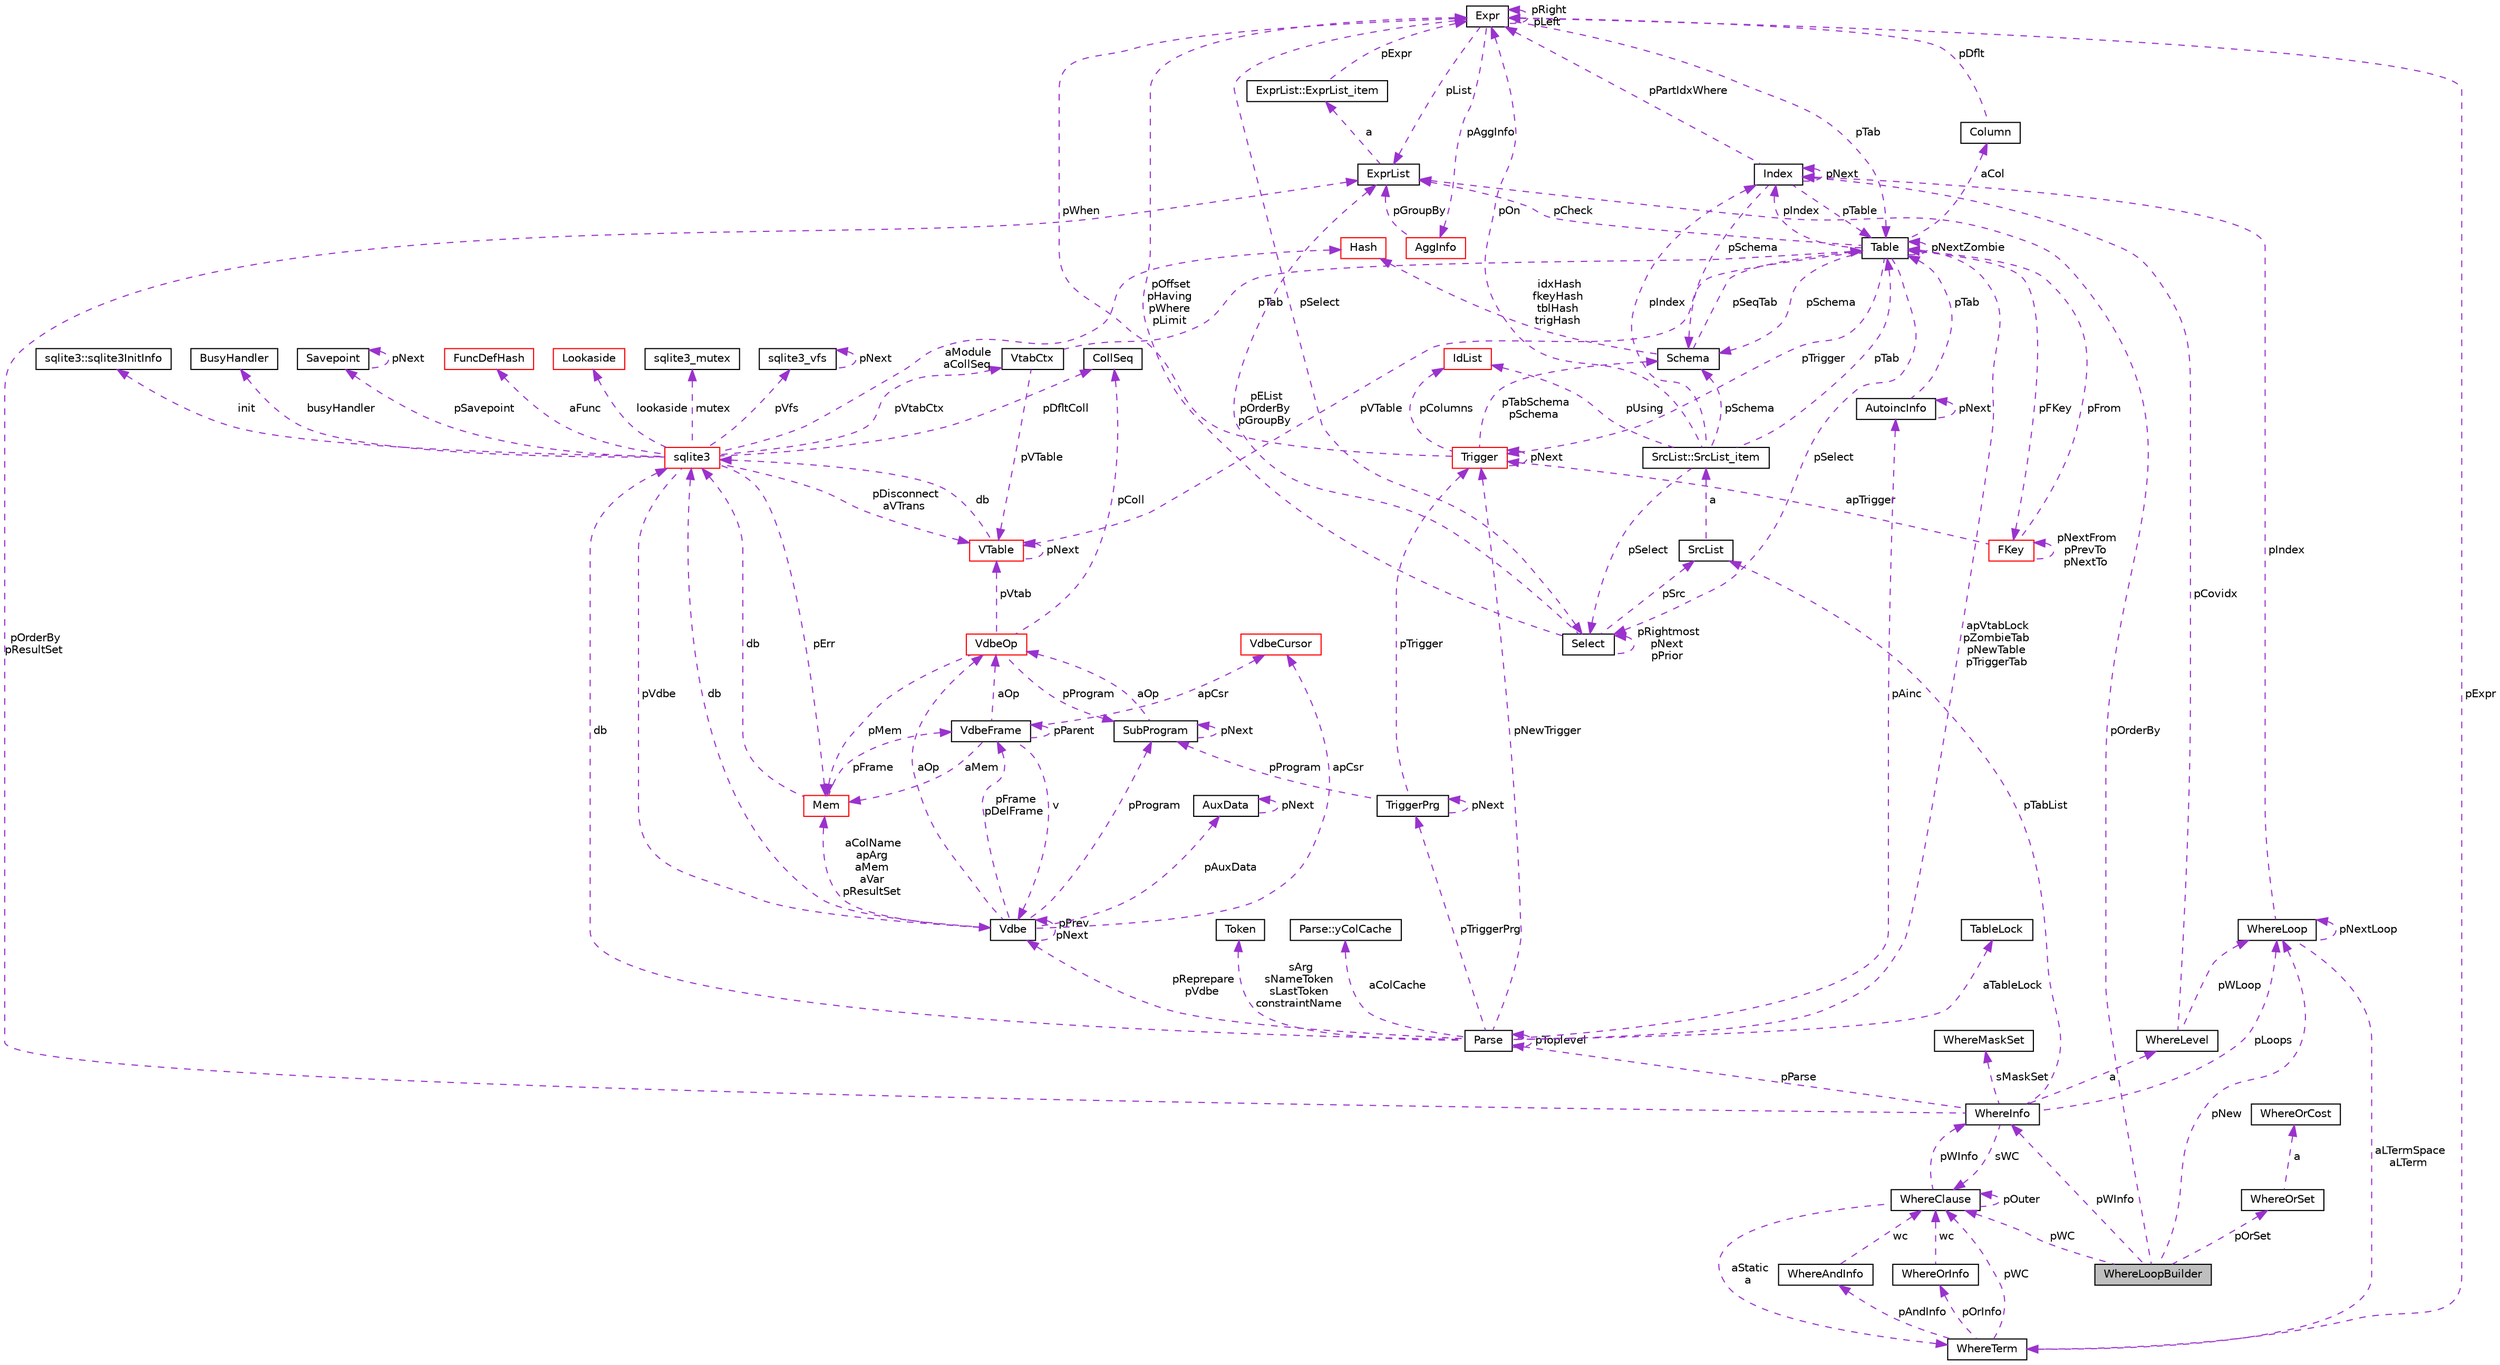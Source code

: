 digraph G
{
 // INTERACTIVE_SVG=YES
  edge [fontname="Helvetica",fontsize="10",labelfontname="Helvetica",labelfontsize="10"];
  node [fontname="Helvetica",fontsize="10",shape=record];
  Node1 [label="WhereLoopBuilder",height=0.2,width=0.4,color="black", fillcolor="grey75", style="filled" fontcolor="black"];
  Node2 -> Node1 [dir="back",color="darkorchid3",fontsize="10",style="dashed",label=" pOrSet" ,fontname="Helvetica"];
  Node2 [label="WhereOrSet",height=0.2,width=0.4,color="black", fillcolor="white", style="filled",URL="$d9/d92/struct_where_or_set.html"];
  Node3 -> Node2 [dir="back",color="darkorchid3",fontsize="10",style="dashed",label=" a" ,fontname="Helvetica"];
  Node3 [label="WhereOrCost",height=0.2,width=0.4,color="black", fillcolor="white", style="filled",URL="$df/d0e/struct_where_or_cost.html"];
  Node4 -> Node1 [dir="back",color="darkorchid3",fontsize="10",style="dashed",label=" pNew" ,fontname="Helvetica"];
  Node4 [label="WhereLoop",height=0.2,width=0.4,color="black", fillcolor="white", style="filled",URL="$df/d37/struct_where_loop.html"];
  Node4 -> Node4 [dir="back",color="darkorchid3",fontsize="10",style="dashed",label=" pNextLoop" ,fontname="Helvetica"];
  Node5 -> Node4 [dir="back",color="darkorchid3",fontsize="10",style="dashed",label=" aLTermSpace\naLTerm" ,fontname="Helvetica"];
  Node5 [label="WhereTerm",height=0.2,width=0.4,color="black", fillcolor="white", style="filled",URL="$df/d12/struct_where_term.html"];
  Node6 -> Node5 [dir="back",color="darkorchid3",fontsize="10",style="dashed",label=" pAndInfo" ,fontname="Helvetica"];
  Node6 [label="WhereAndInfo",height=0.2,width=0.4,color="black", fillcolor="white", style="filled",URL="$df/dcf/struct_where_and_info.html"];
  Node7 -> Node6 [dir="back",color="darkorchid3",fontsize="10",style="dashed",label=" wc" ,fontname="Helvetica"];
  Node7 [label="WhereClause",height=0.2,width=0.4,color="black", fillcolor="white", style="filled",URL="$d2/d4d/struct_where_clause.html"];
  Node5 -> Node7 [dir="back",color="darkorchid3",fontsize="10",style="dashed",label=" aStatic\na" ,fontname="Helvetica"];
  Node8 -> Node7 [dir="back",color="darkorchid3",fontsize="10",style="dashed",label=" pWInfo" ,fontname="Helvetica"];
  Node8 [label="WhereInfo",height=0.2,width=0.4,color="black", fillcolor="white", style="filled",URL="$d3/d7f/struct_where_info.html"];
  Node4 -> Node8 [dir="back",color="darkorchid3",fontsize="10",style="dashed",label=" pLoops" ,fontname="Helvetica"];
  Node7 -> Node8 [dir="back",color="darkorchid3",fontsize="10",style="dashed",label=" sWC" ,fontname="Helvetica"];
  Node9 -> Node8 [dir="back",color="darkorchid3",fontsize="10",style="dashed",label=" a" ,fontname="Helvetica"];
  Node9 [label="WhereLevel",height=0.2,width=0.4,color="black", fillcolor="white", style="filled",URL="$d6/d3a/struct_where_level.html"];
  Node4 -> Node9 [dir="back",color="darkorchid3",fontsize="10",style="dashed",label=" pWLoop" ,fontname="Helvetica"];
  Node10 -> Node9 [dir="back",color="darkorchid3",fontsize="10",style="dashed",label=" pCovidx" ,fontname="Helvetica"];
  Node10 [label="Index",height=0.2,width=0.4,color="black", fillcolor="white", style="filled",URL="$dc/d6f/struct_index.html"];
  Node11 -> Node10 [dir="back",color="darkorchid3",fontsize="10",style="dashed",label=" pSchema" ,fontname="Helvetica"];
  Node11 [label="Schema",height=0.2,width=0.4,color="black", fillcolor="white", style="filled",URL="$df/d15/struct_schema.html"];
  Node12 -> Node11 [dir="back",color="darkorchid3",fontsize="10",style="dashed",label=" pSeqTab" ,fontname="Helvetica"];
  Node12 [label="Table",height=0.2,width=0.4,color="black", fillcolor="white", style="filled",URL="$d5/d0d/struct_table.html"];
  Node11 -> Node12 [dir="back",color="darkorchid3",fontsize="10",style="dashed",label=" pSchema" ,fontname="Helvetica"];
  Node13 -> Node12 [dir="back",color="darkorchid3",fontsize="10",style="dashed",label=" aCol" ,fontname="Helvetica"];
  Node13 [label="Column",height=0.2,width=0.4,color="black", fillcolor="white", style="filled",URL="$d0/d14/struct_column.html"];
  Node14 -> Node13 [dir="back",color="darkorchid3",fontsize="10",style="dashed",label=" pDflt" ,fontname="Helvetica"];
  Node14 [label="Expr",height=0.2,width=0.4,color="black", fillcolor="white", style="filled",URL="$d1/dbc/struct_expr.html"];
  Node15 -> Node14 [dir="back",color="darkorchid3",fontsize="10",style="dashed",label=" pAggInfo" ,fontname="Helvetica"];
  Node15 [label="AggInfo",height=0.2,width=0.4,color="red", fillcolor="white", style="filled",URL="$d6/d85/struct_agg_info.html"];
  Node16 -> Node15 [dir="back",color="darkorchid3",fontsize="10",style="dashed",label=" pGroupBy" ,fontname="Helvetica"];
  Node16 [label="ExprList",height=0.2,width=0.4,color="black", fillcolor="white", style="filled",URL="$de/d20/struct_expr_list.html"];
  Node17 -> Node16 [dir="back",color="darkorchid3",fontsize="10",style="dashed",label=" a" ,fontname="Helvetica"];
  Node17 [label="ExprList::ExprList_item",height=0.2,width=0.4,color="black", fillcolor="white", style="filled",URL="$d8/d73/struct_expr_list_1_1_expr_list__item.html"];
  Node14 -> Node17 [dir="back",color="darkorchid3",fontsize="10",style="dashed",label=" pExpr" ,fontname="Helvetica"];
  Node14 -> Node14 [dir="back",color="darkorchid3",fontsize="10",style="dashed",label=" pRight\npLeft" ,fontname="Helvetica"];
  Node12 -> Node14 [dir="back",color="darkorchid3",fontsize="10",style="dashed",label=" pTab" ,fontname="Helvetica"];
  Node18 -> Node14 [dir="back",color="darkorchid3",fontsize="10",style="dashed",label=" pSelect" ,fontname="Helvetica"];
  Node18 [label="Select",height=0.2,width=0.4,color="black", fillcolor="white", style="filled",URL="$d2/d1c/struct_select.html"];
  Node14 -> Node18 [dir="back",color="darkorchid3",fontsize="10",style="dashed",label=" pOffset\npHaving\npWhere\npLimit" ,fontname="Helvetica"];
  Node18 -> Node18 [dir="back",color="darkorchid3",fontsize="10",style="dashed",label=" pRightmost\npNext\npPrior" ,fontname="Helvetica"];
  Node19 -> Node18 [dir="back",color="darkorchid3",fontsize="10",style="dashed",label=" pSrc" ,fontname="Helvetica"];
  Node19 [label="SrcList",height=0.2,width=0.4,color="black", fillcolor="white", style="filled",URL="$dc/dc1/struct_src_list.html"];
  Node20 -> Node19 [dir="back",color="darkorchid3",fontsize="10",style="dashed",label=" a" ,fontname="Helvetica"];
  Node20 [label="SrcList::SrcList_item",height=0.2,width=0.4,color="black", fillcolor="white", style="filled",URL="$d4/dc2/struct_src_list_1_1_src_list__item.html"];
  Node11 -> Node20 [dir="back",color="darkorchid3",fontsize="10",style="dashed",label=" pSchema" ,fontname="Helvetica"];
  Node14 -> Node20 [dir="back",color="darkorchid3",fontsize="10",style="dashed",label=" pOn" ,fontname="Helvetica"];
  Node21 -> Node20 [dir="back",color="darkorchid3",fontsize="10",style="dashed",label=" pUsing" ,fontname="Helvetica"];
  Node21 [label="IdList",height=0.2,width=0.4,color="red", fillcolor="white", style="filled",URL="$d6/d05/struct_id_list.html"];
  Node12 -> Node20 [dir="back",color="darkorchid3",fontsize="10",style="dashed",label=" pTab" ,fontname="Helvetica"];
  Node18 -> Node20 [dir="back",color="darkorchid3",fontsize="10",style="dashed",label=" pSelect" ,fontname="Helvetica"];
  Node10 -> Node20 [dir="back",color="darkorchid3",fontsize="10",style="dashed",label=" pIndex" ,fontname="Helvetica"];
  Node16 -> Node18 [dir="back",color="darkorchid3",fontsize="10",style="dashed",label=" pEList\npOrderBy\npGroupBy" ,fontname="Helvetica"];
  Node16 -> Node14 [dir="back",color="darkorchid3",fontsize="10",style="dashed",label=" pList" ,fontname="Helvetica"];
  Node22 -> Node12 [dir="back",color="darkorchid3",fontsize="10",style="dashed",label=" pFKey" ,fontname="Helvetica"];
  Node22 [label="FKey",height=0.2,width=0.4,color="red", fillcolor="white", style="filled",URL="$d0/dbd/struct_f_key.html"];
  Node22 -> Node22 [dir="back",color="darkorchid3",fontsize="10",style="dashed",label=" pNextFrom\npPrevTo\npNextTo" ,fontname="Helvetica"];
  Node12 -> Node22 [dir="back",color="darkorchid3",fontsize="10",style="dashed",label=" pFrom" ,fontname="Helvetica"];
  Node23 -> Node22 [dir="back",color="darkorchid3",fontsize="10",style="dashed",label=" apTrigger" ,fontname="Helvetica"];
  Node23 [label="Trigger",height=0.2,width=0.4,color="red", fillcolor="white", style="filled",URL="$d1/dd9/struct_trigger.html"];
  Node11 -> Node23 [dir="back",color="darkorchid3",fontsize="10",style="dashed",label=" pTabSchema\npSchema" ,fontname="Helvetica"];
  Node14 -> Node23 [dir="back",color="darkorchid3",fontsize="10",style="dashed",label=" pWhen" ,fontname="Helvetica"];
  Node21 -> Node23 [dir="back",color="darkorchid3",fontsize="10",style="dashed",label=" pColumns" ,fontname="Helvetica"];
  Node23 -> Node23 [dir="back",color="darkorchid3",fontsize="10",style="dashed",label=" pNext" ,fontname="Helvetica"];
  Node24 -> Node12 [dir="back",color="darkorchid3",fontsize="10",style="dashed",label=" pVTable" ,fontname="Helvetica"];
  Node24 [label="VTable",height=0.2,width=0.4,color="red", fillcolor="white", style="filled",URL="$db/d7e/struct_v_table.html"];
  Node25 -> Node24 [dir="back",color="darkorchid3",fontsize="10",style="dashed",label=" db" ,fontname="Helvetica"];
  Node25 [label="sqlite3",height=0.2,width=0.4,color="red", fillcolor="white", style="filled",URL="$d9/dcd/structsqlite3.html"];
  Node26 -> Node25 [dir="back",color="darkorchid3",fontsize="10",style="dashed",label=" pErr" ,fontname="Helvetica"];
  Node26 [label="Mem",height=0.2,width=0.4,color="red", fillcolor="white", style="filled",URL="$df/d48/struct_mem.html"];
  Node25 -> Node26 [dir="back",color="darkorchid3",fontsize="10",style="dashed",label=" db" ,fontname="Helvetica"];
  Node27 -> Node26 [dir="back",color="darkorchid3",fontsize="10",style="dashed",label=" pFrame" ,fontname="Helvetica"];
  Node27 [label="VdbeFrame",height=0.2,width=0.4,color="black", fillcolor="white", style="filled",URL="$de/d74/struct_vdbe_frame.html"];
  Node26 -> Node27 [dir="back",color="darkorchid3",fontsize="10",style="dashed",label=" aMem" ,fontname="Helvetica"];
  Node28 -> Node27 [dir="back",color="darkorchid3",fontsize="10",style="dashed",label=" v" ,fontname="Helvetica"];
  Node28 [label="Vdbe",height=0.2,width=0.4,color="black", fillcolor="white", style="filled",URL="$db/df8/struct_vdbe.html"];
  Node28 -> Node28 [dir="back",color="darkorchid3",fontsize="10",style="dashed",label=" pPrev\npNext" ,fontname="Helvetica"];
  Node26 -> Node28 [dir="back",color="darkorchid3",fontsize="10",style="dashed",label=" aColName\napArg\naMem\naVar\npResultSet" ,fontname="Helvetica"];
  Node25 -> Node28 [dir="back",color="darkorchid3",fontsize="10",style="dashed",label=" db" ,fontname="Helvetica"];
  Node27 -> Node28 [dir="back",color="darkorchid3",fontsize="10",style="dashed",label=" pFrame\npDelFrame" ,fontname="Helvetica"];
  Node29 -> Node28 [dir="back",color="darkorchid3",fontsize="10",style="dashed",label=" pAuxData" ,fontname="Helvetica"];
  Node29 [label="AuxData",height=0.2,width=0.4,color="black", fillcolor="white", style="filled",URL="$d5/d59/struct_aux_data.html"];
  Node29 -> Node29 [dir="back",color="darkorchid3",fontsize="10",style="dashed",label=" pNext" ,fontname="Helvetica"];
  Node30 -> Node28 [dir="back",color="darkorchid3",fontsize="10",style="dashed",label=" pProgram" ,fontname="Helvetica"];
  Node30 [label="SubProgram",height=0.2,width=0.4,color="black", fillcolor="white", style="filled",URL="$d4/d16/struct_sub_program.html"];
  Node30 -> Node30 [dir="back",color="darkorchid3",fontsize="10",style="dashed",label=" pNext" ,fontname="Helvetica"];
  Node31 -> Node30 [dir="back",color="darkorchid3",fontsize="10",style="dashed",label=" aOp" ,fontname="Helvetica"];
  Node31 [label="VdbeOp",height=0.2,width=0.4,color="red", fillcolor="white", style="filled",URL="$d2/dd9/struct_vdbe_op.html"];
  Node26 -> Node31 [dir="back",color="darkorchid3",fontsize="10",style="dashed",label=" pMem" ,fontname="Helvetica"];
  Node32 -> Node31 [dir="back",color="darkorchid3",fontsize="10",style="dashed",label=" pColl" ,fontname="Helvetica"];
  Node32 [label="CollSeq",height=0.2,width=0.4,color="black", fillcolor="white", style="filled",URL="$d0/d7d/struct_coll_seq.html"];
  Node24 -> Node31 [dir="back",color="darkorchid3",fontsize="10",style="dashed",label=" pVtab" ,fontname="Helvetica"];
  Node30 -> Node31 [dir="back",color="darkorchid3",fontsize="10",style="dashed",label=" pProgram" ,fontname="Helvetica"];
  Node33 -> Node28 [dir="back",color="darkorchid3",fontsize="10",style="dashed",label=" apCsr" ,fontname="Helvetica"];
  Node33 [label="VdbeCursor",height=0.2,width=0.4,color="red", fillcolor="white", style="filled",URL="$d5/dd1/struct_vdbe_cursor.html"];
  Node31 -> Node28 [dir="back",color="darkorchid3",fontsize="10",style="dashed",label=" aOp" ,fontname="Helvetica"];
  Node27 -> Node27 [dir="back",color="darkorchid3",fontsize="10",style="dashed",label=" pParent" ,fontname="Helvetica"];
  Node33 -> Node27 [dir="back",color="darkorchid3",fontsize="10",style="dashed",label=" apCsr" ,fontname="Helvetica"];
  Node31 -> Node27 [dir="back",color="darkorchid3",fontsize="10",style="dashed",label=" aOp" ,fontname="Helvetica"];
  Node28 -> Node25 [dir="back",color="darkorchid3",fontsize="10",style="dashed",label=" pVdbe" ,fontname="Helvetica"];
  Node34 -> Node25 [dir="back",color="darkorchid3",fontsize="10",style="dashed",label=" pSavepoint" ,fontname="Helvetica"];
  Node34 [label="Savepoint",height=0.2,width=0.4,color="black", fillcolor="white", style="filled",URL="$db/dde/struct_savepoint.html"];
  Node34 -> Node34 [dir="back",color="darkorchid3",fontsize="10",style="dashed",label=" pNext" ,fontname="Helvetica"];
  Node35 -> Node25 [dir="back",color="darkorchid3",fontsize="10",style="dashed",label=" aFunc" ,fontname="Helvetica"];
  Node35 [label="FuncDefHash",height=0.2,width=0.4,color="red", fillcolor="white", style="filled",URL="$db/dfc/struct_func_def_hash.html"];
  Node36 -> Node25 [dir="back",color="darkorchid3",fontsize="10",style="dashed",label=" lookaside" ,fontname="Helvetica"];
  Node36 [label="Lookaside",height=0.2,width=0.4,color="red", fillcolor="white", style="filled",URL="$d4/d8a/struct_lookaside.html"];
  Node37 -> Node25 [dir="back",color="darkorchid3",fontsize="10",style="dashed",label=" mutex" ,fontname="Helvetica"];
  Node37 [label="sqlite3_mutex",height=0.2,width=0.4,color="black", fillcolor="white", style="filled",URL="$d5/d3c/structsqlite3__mutex.html"];
  Node38 -> Node25 [dir="back",color="darkorchid3",fontsize="10",style="dashed",label=" pVfs" ,fontname="Helvetica"];
  Node38 [label="sqlite3_vfs",height=0.2,width=0.4,color="black", fillcolor="white", style="filled",URL="$d3/d36/structsqlite3__vfs.html"];
  Node38 -> Node38 [dir="back",color="darkorchid3",fontsize="10",style="dashed",label=" pNext" ,fontname="Helvetica"];
  Node39 -> Node25 [dir="back",color="darkorchid3",fontsize="10",style="dashed",label=" init" ,fontname="Helvetica"];
  Node39 [label="sqlite3::sqlite3InitInfo",height=0.2,width=0.4,color="black", fillcolor="white", style="filled",URL="$d7/d84/structsqlite3_1_1sqlite3_init_info.html"];
  Node40 -> Node25 [dir="back",color="darkorchid3",fontsize="10",style="dashed",label=" busyHandler" ,fontname="Helvetica"];
  Node40 [label="BusyHandler",height=0.2,width=0.4,color="black", fillcolor="white", style="filled",URL="$d4/d89/struct_busy_handler.html"];
  Node41 -> Node25 [dir="back",color="darkorchid3",fontsize="10",style="dashed",label=" pVtabCtx" ,fontname="Helvetica"];
  Node41 [label="VtabCtx",height=0.2,width=0.4,color="black", fillcolor="white", style="filled",URL="$de/dae/struct_vtab_ctx.html"];
  Node24 -> Node41 [dir="back",color="darkorchid3",fontsize="10",style="dashed",label=" pVTable" ,fontname="Helvetica"];
  Node12 -> Node41 [dir="back",color="darkorchid3",fontsize="10",style="dashed",label=" pTab" ,fontname="Helvetica"];
  Node32 -> Node25 [dir="back",color="darkorchid3",fontsize="10",style="dashed",label=" pDfltColl" ,fontname="Helvetica"];
  Node24 -> Node25 [dir="back",color="darkorchid3",fontsize="10",style="dashed",label=" pDisconnect\naVTrans" ,fontname="Helvetica"];
  Node42 -> Node25 [dir="back",color="darkorchid3",fontsize="10",style="dashed",label=" aModule\naCollSeq" ,fontname="Helvetica"];
  Node42 [label="Hash",height=0.2,width=0.4,color="red", fillcolor="white", style="filled",URL="$d2/d7a/struct_hash.html"];
  Node24 -> Node24 [dir="back",color="darkorchid3",fontsize="10",style="dashed",label=" pNext" ,fontname="Helvetica"];
  Node12 -> Node12 [dir="back",color="darkorchid3",fontsize="10",style="dashed",label=" pNextZombie" ,fontname="Helvetica"];
  Node23 -> Node12 [dir="back",color="darkorchid3",fontsize="10",style="dashed",label=" pTrigger" ,fontname="Helvetica"];
  Node18 -> Node12 [dir="back",color="darkorchid3",fontsize="10",style="dashed",label=" pSelect" ,fontname="Helvetica"];
  Node16 -> Node12 [dir="back",color="darkorchid3",fontsize="10",style="dashed",label=" pCheck" ,fontname="Helvetica"];
  Node10 -> Node12 [dir="back",color="darkorchid3",fontsize="10",style="dashed",label=" pIndex" ,fontname="Helvetica"];
  Node42 -> Node11 [dir="back",color="darkorchid3",fontsize="10",style="dashed",label=" idxHash\nfkeyHash\ntblHash\ntrigHash" ,fontname="Helvetica"];
  Node14 -> Node10 [dir="back",color="darkorchid3",fontsize="10",style="dashed",label=" pPartIdxWhere" ,fontname="Helvetica"];
  Node12 -> Node10 [dir="back",color="darkorchid3",fontsize="10",style="dashed",label=" pTable" ,fontname="Helvetica"];
  Node10 -> Node10 [dir="back",color="darkorchid3",fontsize="10",style="dashed",label=" pNext" ,fontname="Helvetica"];
  Node43 -> Node8 [dir="back",color="darkorchid3",fontsize="10",style="dashed",label=" sMaskSet" ,fontname="Helvetica"];
  Node43 [label="WhereMaskSet",height=0.2,width=0.4,color="black", fillcolor="white", style="filled",URL="$dc/dd2/struct_where_mask_set.html"];
  Node19 -> Node8 [dir="back",color="darkorchid3",fontsize="10",style="dashed",label=" pTabList" ,fontname="Helvetica"];
  Node16 -> Node8 [dir="back",color="darkorchid3",fontsize="10",style="dashed",label=" pOrderBy\npResultSet" ,fontname="Helvetica"];
  Node44 -> Node8 [dir="back",color="darkorchid3",fontsize="10",style="dashed",label=" pParse" ,fontname="Helvetica"];
  Node44 [label="Parse",height=0.2,width=0.4,color="black", fillcolor="white", style="filled",URL="$d6/dea/struct_parse.html"];
  Node28 -> Node44 [dir="back",color="darkorchid3",fontsize="10",style="dashed",label=" pReprepare\npVdbe" ,fontname="Helvetica"];
  Node25 -> Node44 [dir="back",color="darkorchid3",fontsize="10",style="dashed",label=" db" ,fontname="Helvetica"];
  Node45 -> Node44 [dir="back",color="darkorchid3",fontsize="10",style="dashed",label=" aTableLock" ,fontname="Helvetica"];
  Node45 [label="TableLock",height=0.2,width=0.4,color="black", fillcolor="white", style="filled",URL="$df/de3/struct_table_lock.html"];
  Node46 -> Node44 [dir="back",color="darkorchid3",fontsize="10",style="dashed",label=" sArg\nsNameToken\nsLastToken\nconstraintName" ,fontname="Helvetica"];
  Node46 [label="Token",height=0.2,width=0.4,color="black", fillcolor="white", style="filled",URL="$d9/d27/struct_token.html"];
  Node47 -> Node44 [dir="back",color="darkorchid3",fontsize="10",style="dashed",label=" aColCache" ,fontname="Helvetica"];
  Node47 [label="Parse::yColCache",height=0.2,width=0.4,color="black", fillcolor="white", style="filled",URL="$dd/de3/struct_parse_1_1y_col_cache.html"];
  Node12 -> Node44 [dir="back",color="darkorchid3",fontsize="10",style="dashed",label=" apVtabLock\npZombieTab\npNewTable\npTriggerTab" ,fontname="Helvetica"];
  Node23 -> Node44 [dir="back",color="darkorchid3",fontsize="10",style="dashed",label=" pNewTrigger" ,fontname="Helvetica"];
  Node48 -> Node44 [dir="back",color="darkorchid3",fontsize="10",style="dashed",label=" pTriggerPrg" ,fontname="Helvetica"];
  Node48 [label="TriggerPrg",height=0.2,width=0.4,color="black", fillcolor="white", style="filled",URL="$d4/da6/struct_trigger_prg.html"];
  Node30 -> Node48 [dir="back",color="darkorchid3",fontsize="10",style="dashed",label=" pProgram" ,fontname="Helvetica"];
  Node23 -> Node48 [dir="back",color="darkorchid3",fontsize="10",style="dashed",label=" pTrigger" ,fontname="Helvetica"];
  Node48 -> Node48 [dir="back",color="darkorchid3",fontsize="10",style="dashed",label=" pNext" ,fontname="Helvetica"];
  Node49 -> Node44 [dir="back",color="darkorchid3",fontsize="10",style="dashed",label=" pAinc" ,fontname="Helvetica"];
  Node49 [label="AutoincInfo",height=0.2,width=0.4,color="black", fillcolor="white", style="filled",URL="$d9/d68/struct_autoinc_info.html"];
  Node12 -> Node49 [dir="back",color="darkorchid3",fontsize="10",style="dashed",label=" pTab" ,fontname="Helvetica"];
  Node49 -> Node49 [dir="back",color="darkorchid3",fontsize="10",style="dashed",label=" pNext" ,fontname="Helvetica"];
  Node44 -> Node44 [dir="back",color="darkorchid3",fontsize="10",style="dashed",label=" pToplevel" ,fontname="Helvetica"];
  Node7 -> Node7 [dir="back",color="darkorchid3",fontsize="10",style="dashed",label=" pOuter" ,fontname="Helvetica"];
  Node50 -> Node5 [dir="back",color="darkorchid3",fontsize="10",style="dashed",label=" pOrInfo" ,fontname="Helvetica"];
  Node50 [label="WhereOrInfo",height=0.2,width=0.4,color="black", fillcolor="white", style="filled",URL="$d0/d2e/struct_where_or_info.html"];
  Node7 -> Node50 [dir="back",color="darkorchid3",fontsize="10",style="dashed",label=" wc" ,fontname="Helvetica"];
  Node14 -> Node5 [dir="back",color="darkorchid3",fontsize="10",style="dashed",label=" pExpr" ,fontname="Helvetica"];
  Node7 -> Node5 [dir="back",color="darkorchid3",fontsize="10",style="dashed",label=" pWC" ,fontname="Helvetica"];
  Node10 -> Node4 [dir="back",color="darkorchid3",fontsize="10",style="dashed",label=" pIndex" ,fontname="Helvetica"];
  Node8 -> Node1 [dir="back",color="darkorchid3",fontsize="10",style="dashed",label=" pWInfo" ,fontname="Helvetica"];
  Node7 -> Node1 [dir="back",color="darkorchid3",fontsize="10",style="dashed",label=" pWC" ,fontname="Helvetica"];
  Node16 -> Node1 [dir="back",color="darkorchid3",fontsize="10",style="dashed",label=" pOrderBy" ,fontname="Helvetica"];
}
